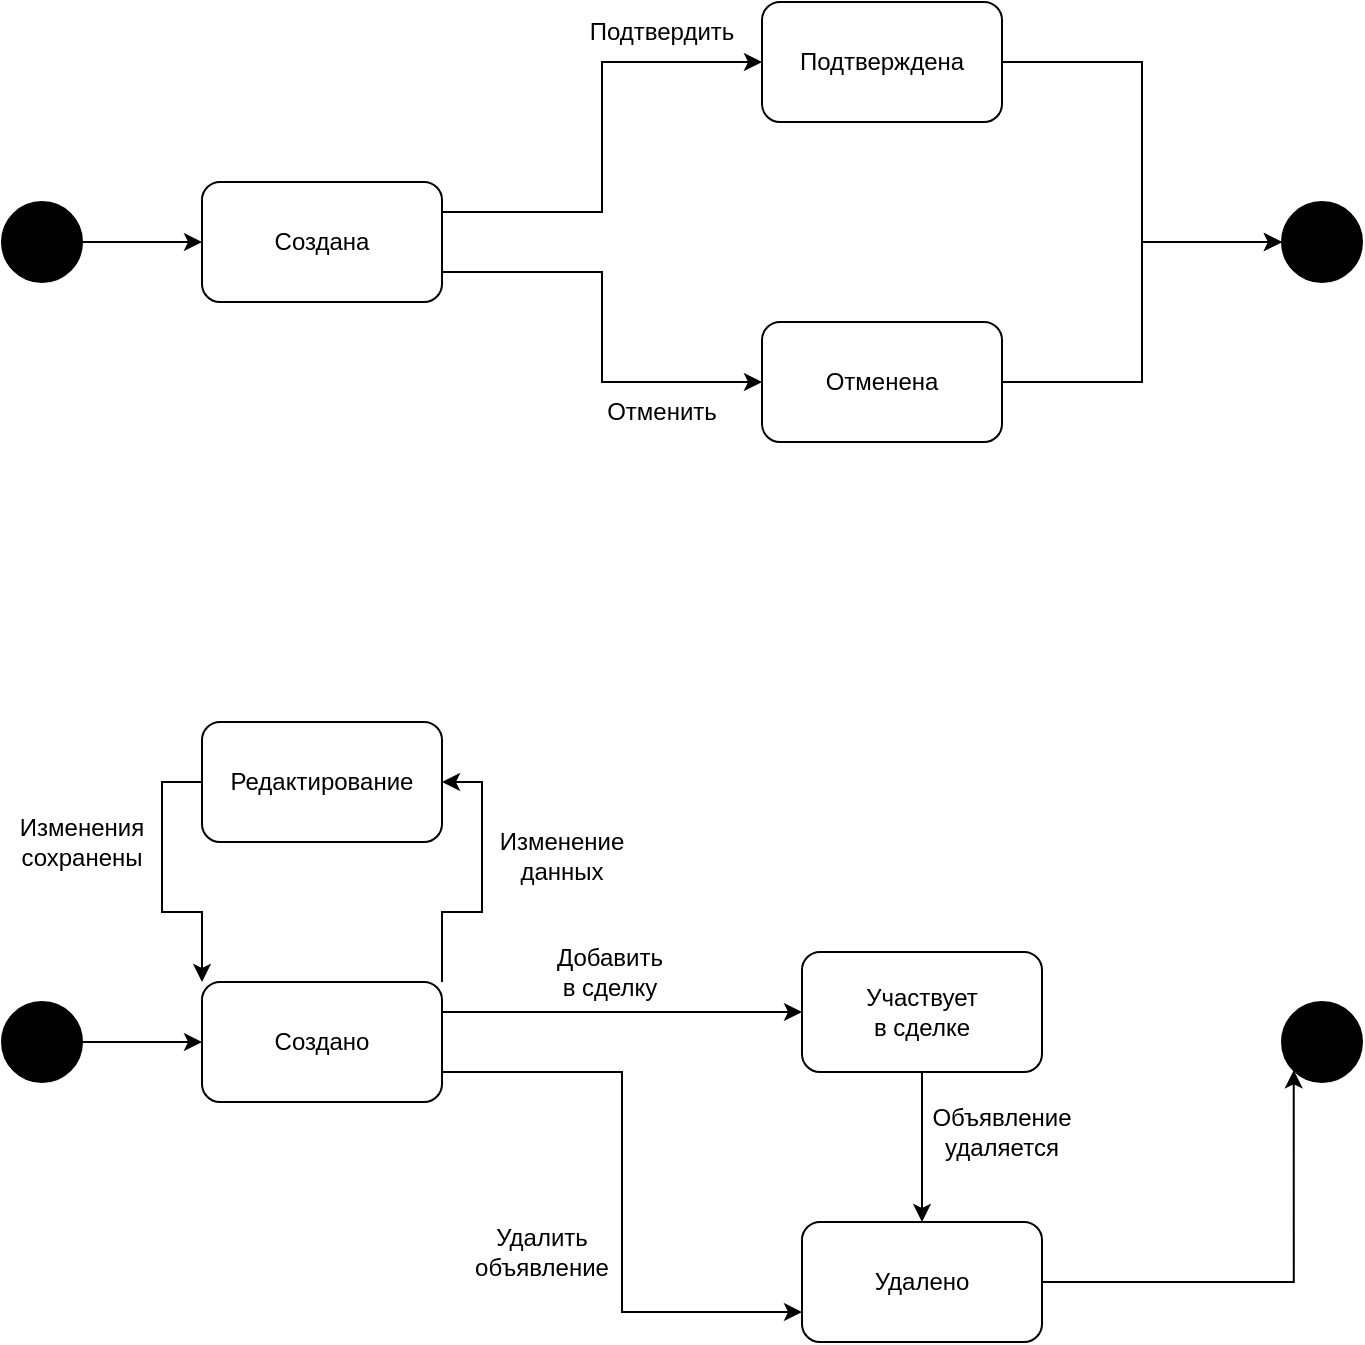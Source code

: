 <mxfile version="24.9.0">
  <diagram name="Страница — 1" id="1cdqsp4fahi0IALRsJFN">
    <mxGraphModel grid="1" page="1" gridSize="10" guides="1" tooltips="1" connect="1" arrows="1" fold="1" pageScale="1" pageWidth="827" pageHeight="1169" math="0" shadow="0">
      <root>
        <mxCell id="0" />
        <mxCell id="1" parent="0" />
        <mxCell id="GfOkJclXm7gHUwlxLoOi-9" style="edgeStyle=orthogonalEdgeStyle;rounded=0;orthogonalLoop=1;jettySize=auto;html=1;exitX=1;exitY=0.5;exitDx=0;exitDy=0;entryX=0;entryY=0.5;entryDx=0;entryDy=0;" edge="1" parent="1" source="GfOkJclXm7gHUwlxLoOi-1" target="GfOkJclXm7gHUwlxLoOi-2">
          <mxGeometry relative="1" as="geometry" />
        </mxCell>
        <mxCell id="GfOkJclXm7gHUwlxLoOi-1" value="" style="ellipse;whiteSpace=wrap;html=1;fillColor=#000000;" vertex="1" parent="1">
          <mxGeometry x="80" y="360" width="40" height="40" as="geometry" />
        </mxCell>
        <mxCell id="GfOkJclXm7gHUwlxLoOi-11" style="edgeStyle=orthogonalEdgeStyle;rounded=0;orthogonalLoop=1;jettySize=auto;html=1;exitX=1;exitY=0.25;exitDx=0;exitDy=0;entryX=0;entryY=0.5;entryDx=0;entryDy=0;" edge="1" parent="1" source="GfOkJclXm7gHUwlxLoOi-2" target="GfOkJclXm7gHUwlxLoOi-5">
          <mxGeometry relative="1" as="geometry" />
        </mxCell>
        <mxCell id="GfOkJclXm7gHUwlxLoOi-12" style="edgeStyle=orthogonalEdgeStyle;rounded=0;orthogonalLoop=1;jettySize=auto;html=1;exitX=1;exitY=0.75;exitDx=0;exitDy=0;entryX=0;entryY=0.5;entryDx=0;entryDy=0;" edge="1" parent="1" source="GfOkJclXm7gHUwlxLoOi-2" target="GfOkJclXm7gHUwlxLoOi-7">
          <mxGeometry relative="1" as="geometry" />
        </mxCell>
        <mxCell id="GfOkJclXm7gHUwlxLoOi-2" value="" style="rounded=1;whiteSpace=wrap;html=1;" vertex="1" parent="1">
          <mxGeometry x="180" y="350" width="120" height="60" as="geometry" />
        </mxCell>
        <mxCell id="GfOkJclXm7gHUwlxLoOi-3" value="Создана" style="text;html=1;align=center;verticalAlign=middle;whiteSpace=wrap;rounded=0;" vertex="1" parent="1">
          <mxGeometry x="210" y="365" width="60" height="30" as="geometry" />
        </mxCell>
        <mxCell id="GfOkJclXm7gHUwlxLoOi-4" value="" style="ellipse;whiteSpace=wrap;html=1;fillColor=#000000;" vertex="1" parent="1">
          <mxGeometry x="720" y="360" width="40" height="40" as="geometry" />
        </mxCell>
        <mxCell id="GfOkJclXm7gHUwlxLoOi-14" style="edgeStyle=orthogonalEdgeStyle;rounded=0;orthogonalLoop=1;jettySize=auto;html=1;exitX=1;exitY=0.5;exitDx=0;exitDy=0;entryX=0;entryY=0.5;entryDx=0;entryDy=0;" edge="1" parent="1" source="GfOkJclXm7gHUwlxLoOi-5" target="GfOkJclXm7gHUwlxLoOi-4">
          <mxGeometry relative="1" as="geometry" />
        </mxCell>
        <mxCell id="GfOkJclXm7gHUwlxLoOi-5" value="" style="rounded=1;whiteSpace=wrap;html=1;" vertex="1" parent="1">
          <mxGeometry x="460" y="260" width="120" height="60" as="geometry" />
        </mxCell>
        <mxCell id="GfOkJclXm7gHUwlxLoOi-6" value="Подтверждена" style="text;html=1;align=center;verticalAlign=middle;whiteSpace=wrap;rounded=0;" vertex="1" parent="1">
          <mxGeometry x="490" y="275" width="60" height="30" as="geometry" />
        </mxCell>
        <mxCell id="GfOkJclXm7gHUwlxLoOi-13" style="edgeStyle=orthogonalEdgeStyle;rounded=0;orthogonalLoop=1;jettySize=auto;html=1;exitX=1;exitY=0.5;exitDx=0;exitDy=0;entryX=0;entryY=0.5;entryDx=0;entryDy=0;" edge="1" parent="1" source="GfOkJclXm7gHUwlxLoOi-7" target="GfOkJclXm7gHUwlxLoOi-4">
          <mxGeometry relative="1" as="geometry" />
        </mxCell>
        <mxCell id="GfOkJclXm7gHUwlxLoOi-7" value="" style="rounded=1;whiteSpace=wrap;html=1;" vertex="1" parent="1">
          <mxGeometry x="460" y="420" width="120" height="60" as="geometry" />
        </mxCell>
        <mxCell id="GfOkJclXm7gHUwlxLoOi-8" value="Отменена" style="text;html=1;align=center;verticalAlign=middle;whiteSpace=wrap;rounded=0;" vertex="1" parent="1">
          <mxGeometry x="490" y="435" width="60" height="30" as="geometry" />
        </mxCell>
        <mxCell id="GfOkJclXm7gHUwlxLoOi-15" value="Подтвердить" style="text;html=1;align=center;verticalAlign=middle;whiteSpace=wrap;rounded=0;" vertex="1" parent="1">
          <mxGeometry x="380" y="260" width="60" height="30" as="geometry" />
        </mxCell>
        <mxCell id="GfOkJclXm7gHUwlxLoOi-17" value="Отменить" style="text;html=1;align=center;verticalAlign=middle;whiteSpace=wrap;rounded=0;" vertex="1" parent="1">
          <mxGeometry x="380" y="450" width="60" height="30" as="geometry" />
        </mxCell>
        <mxCell id="GfOkJclXm7gHUwlxLoOi-28" style="edgeStyle=orthogonalEdgeStyle;rounded=0;orthogonalLoop=1;jettySize=auto;html=1;exitX=1;exitY=0.5;exitDx=0;exitDy=0;entryX=0;entryY=0.5;entryDx=0;entryDy=0;" edge="1" parent="1" source="GfOkJclXm7gHUwlxLoOi-18" target="GfOkJclXm7gHUwlxLoOi-19">
          <mxGeometry relative="1" as="geometry" />
        </mxCell>
        <mxCell id="GfOkJclXm7gHUwlxLoOi-18" value="" style="ellipse;whiteSpace=wrap;html=1;fillColor=#000000;" vertex="1" parent="1">
          <mxGeometry x="80" y="760" width="40" height="40" as="geometry" />
        </mxCell>
        <mxCell id="GfOkJclXm7gHUwlxLoOi-29" style="edgeStyle=orthogonalEdgeStyle;rounded=0;orthogonalLoop=1;jettySize=auto;html=1;exitX=1;exitY=0;exitDx=0;exitDy=0;entryX=1;entryY=0.5;entryDx=0;entryDy=0;" edge="1" parent="1" source="GfOkJclXm7gHUwlxLoOi-19" target="GfOkJclXm7gHUwlxLoOi-21">
          <mxGeometry relative="1" as="geometry" />
        </mxCell>
        <mxCell id="GfOkJclXm7gHUwlxLoOi-31" style="edgeStyle=orthogonalEdgeStyle;rounded=0;orthogonalLoop=1;jettySize=auto;html=1;exitX=1;exitY=0.25;exitDx=0;exitDy=0;entryX=0;entryY=0.5;entryDx=0;entryDy=0;" edge="1" parent="1" source="GfOkJclXm7gHUwlxLoOi-19" target="GfOkJclXm7gHUwlxLoOi-23">
          <mxGeometry relative="1" as="geometry" />
        </mxCell>
        <mxCell id="GfOkJclXm7gHUwlxLoOi-32" style="edgeStyle=orthogonalEdgeStyle;rounded=0;orthogonalLoop=1;jettySize=auto;html=1;exitX=1;exitY=0.75;exitDx=0;exitDy=0;entryX=0;entryY=0.75;entryDx=0;entryDy=0;" edge="1" parent="1" source="GfOkJclXm7gHUwlxLoOi-19" target="GfOkJclXm7gHUwlxLoOi-26">
          <mxGeometry relative="1" as="geometry" />
        </mxCell>
        <mxCell id="GfOkJclXm7gHUwlxLoOi-19" value="" style="rounded=1;whiteSpace=wrap;html=1;" vertex="1" parent="1">
          <mxGeometry x="180" y="750" width="120" height="60" as="geometry" />
        </mxCell>
        <mxCell id="GfOkJclXm7gHUwlxLoOi-20" value="Создано" style="text;html=1;align=center;verticalAlign=middle;whiteSpace=wrap;rounded=0;" vertex="1" parent="1">
          <mxGeometry x="210" y="765" width="60" height="30" as="geometry" />
        </mxCell>
        <mxCell id="GfOkJclXm7gHUwlxLoOi-30" style="edgeStyle=orthogonalEdgeStyle;rounded=0;orthogonalLoop=1;jettySize=auto;html=1;exitX=0;exitY=0.5;exitDx=0;exitDy=0;entryX=0;entryY=0;entryDx=0;entryDy=0;" edge="1" parent="1" source="GfOkJclXm7gHUwlxLoOi-21" target="GfOkJclXm7gHUwlxLoOi-19">
          <mxGeometry relative="1" as="geometry" />
        </mxCell>
        <mxCell id="GfOkJclXm7gHUwlxLoOi-21" value="" style="rounded=1;whiteSpace=wrap;html=1;" vertex="1" parent="1">
          <mxGeometry x="180" y="620" width="120" height="60" as="geometry" />
        </mxCell>
        <mxCell id="GfOkJclXm7gHUwlxLoOi-22" value="Редактирование" style="text;html=1;align=center;verticalAlign=middle;whiteSpace=wrap;rounded=0;" vertex="1" parent="1">
          <mxGeometry x="210" y="635" width="60" height="30" as="geometry" />
        </mxCell>
        <mxCell id="GfOkJclXm7gHUwlxLoOi-37" style="edgeStyle=orthogonalEdgeStyle;rounded=0;orthogonalLoop=1;jettySize=auto;html=1;exitX=0.5;exitY=1;exitDx=0;exitDy=0;entryX=0.5;entryY=0;entryDx=0;entryDy=0;" edge="1" parent="1" source="GfOkJclXm7gHUwlxLoOi-23" target="GfOkJclXm7gHUwlxLoOi-26">
          <mxGeometry relative="1" as="geometry" />
        </mxCell>
        <mxCell id="GfOkJclXm7gHUwlxLoOi-23" value="" style="rounded=1;whiteSpace=wrap;html=1;" vertex="1" parent="1">
          <mxGeometry x="480" y="735" width="120" height="60" as="geometry" />
        </mxCell>
        <mxCell id="GfOkJclXm7gHUwlxLoOi-24" value="Участвует в сделке" style="text;html=1;align=center;verticalAlign=middle;whiteSpace=wrap;rounded=0;" vertex="1" parent="1">
          <mxGeometry x="510" y="750" width="60" height="30" as="geometry" />
        </mxCell>
        <mxCell id="GfOkJclXm7gHUwlxLoOi-25" value="" style="ellipse;whiteSpace=wrap;html=1;fillColor=#000000;" vertex="1" parent="1">
          <mxGeometry x="720" y="760" width="40" height="40" as="geometry" />
        </mxCell>
        <mxCell id="GfOkJclXm7gHUwlxLoOi-33" style="edgeStyle=orthogonalEdgeStyle;rounded=0;orthogonalLoop=1;jettySize=auto;html=1;exitX=1;exitY=0.5;exitDx=0;exitDy=0;entryX=0;entryY=1;entryDx=0;entryDy=0;" edge="1" parent="1" source="GfOkJclXm7gHUwlxLoOi-26" target="GfOkJclXm7gHUwlxLoOi-25">
          <mxGeometry relative="1" as="geometry" />
        </mxCell>
        <mxCell id="GfOkJclXm7gHUwlxLoOi-26" value="" style="rounded=1;whiteSpace=wrap;html=1;" vertex="1" parent="1">
          <mxGeometry x="480" y="870" width="120" height="60" as="geometry" />
        </mxCell>
        <mxCell id="GfOkJclXm7gHUwlxLoOi-27" value="Удалено" style="text;html=1;align=center;verticalAlign=middle;whiteSpace=wrap;rounded=0;" vertex="1" parent="1">
          <mxGeometry x="510" y="885" width="60" height="30" as="geometry" />
        </mxCell>
        <mxCell id="GfOkJclXm7gHUwlxLoOi-35" value="&lt;div&gt;&lt;br&gt;&lt;/div&gt;&lt;div&gt;Изменение данных&lt;/div&gt;" style="text;html=1;align=center;verticalAlign=middle;whiteSpace=wrap;rounded=0;" vertex="1" parent="1">
          <mxGeometry x="330" y="665" width="60" height="30" as="geometry" />
        </mxCell>
        <mxCell id="GfOkJclXm7gHUwlxLoOi-36" value="&lt;div&gt;Изменения сохранены&lt;/div&gt;" style="text;html=1;align=center;verticalAlign=middle;whiteSpace=wrap;rounded=0;" vertex="1" parent="1">
          <mxGeometry x="90" y="665" width="60" height="30" as="geometry" />
        </mxCell>
        <mxCell id="GfOkJclXm7gHUwlxLoOi-38" value="&lt;div&gt;Добавить в сделку&lt;/div&gt;" style="text;html=1;align=center;verticalAlign=middle;whiteSpace=wrap;rounded=0;" vertex="1" parent="1">
          <mxGeometry x="354" y="730" width="60" height="30" as="geometry" />
        </mxCell>
        <mxCell id="GfOkJclXm7gHUwlxLoOi-39" value="&lt;div&gt;Удалить объявление&lt;/div&gt;" style="text;html=1;align=center;verticalAlign=middle;whiteSpace=wrap;rounded=0;" vertex="1" parent="1">
          <mxGeometry x="320" y="870" width="60" height="30" as="geometry" />
        </mxCell>
        <mxCell id="GfOkJclXm7gHUwlxLoOi-40" value="&lt;div&gt;Объявление удаляется&lt;/div&gt;" style="text;html=1;align=center;verticalAlign=middle;whiteSpace=wrap;rounded=0;" vertex="1" parent="1">
          <mxGeometry x="550" y="810" width="60" height="30" as="geometry" />
        </mxCell>
      </root>
    </mxGraphModel>
  </diagram>
</mxfile>
